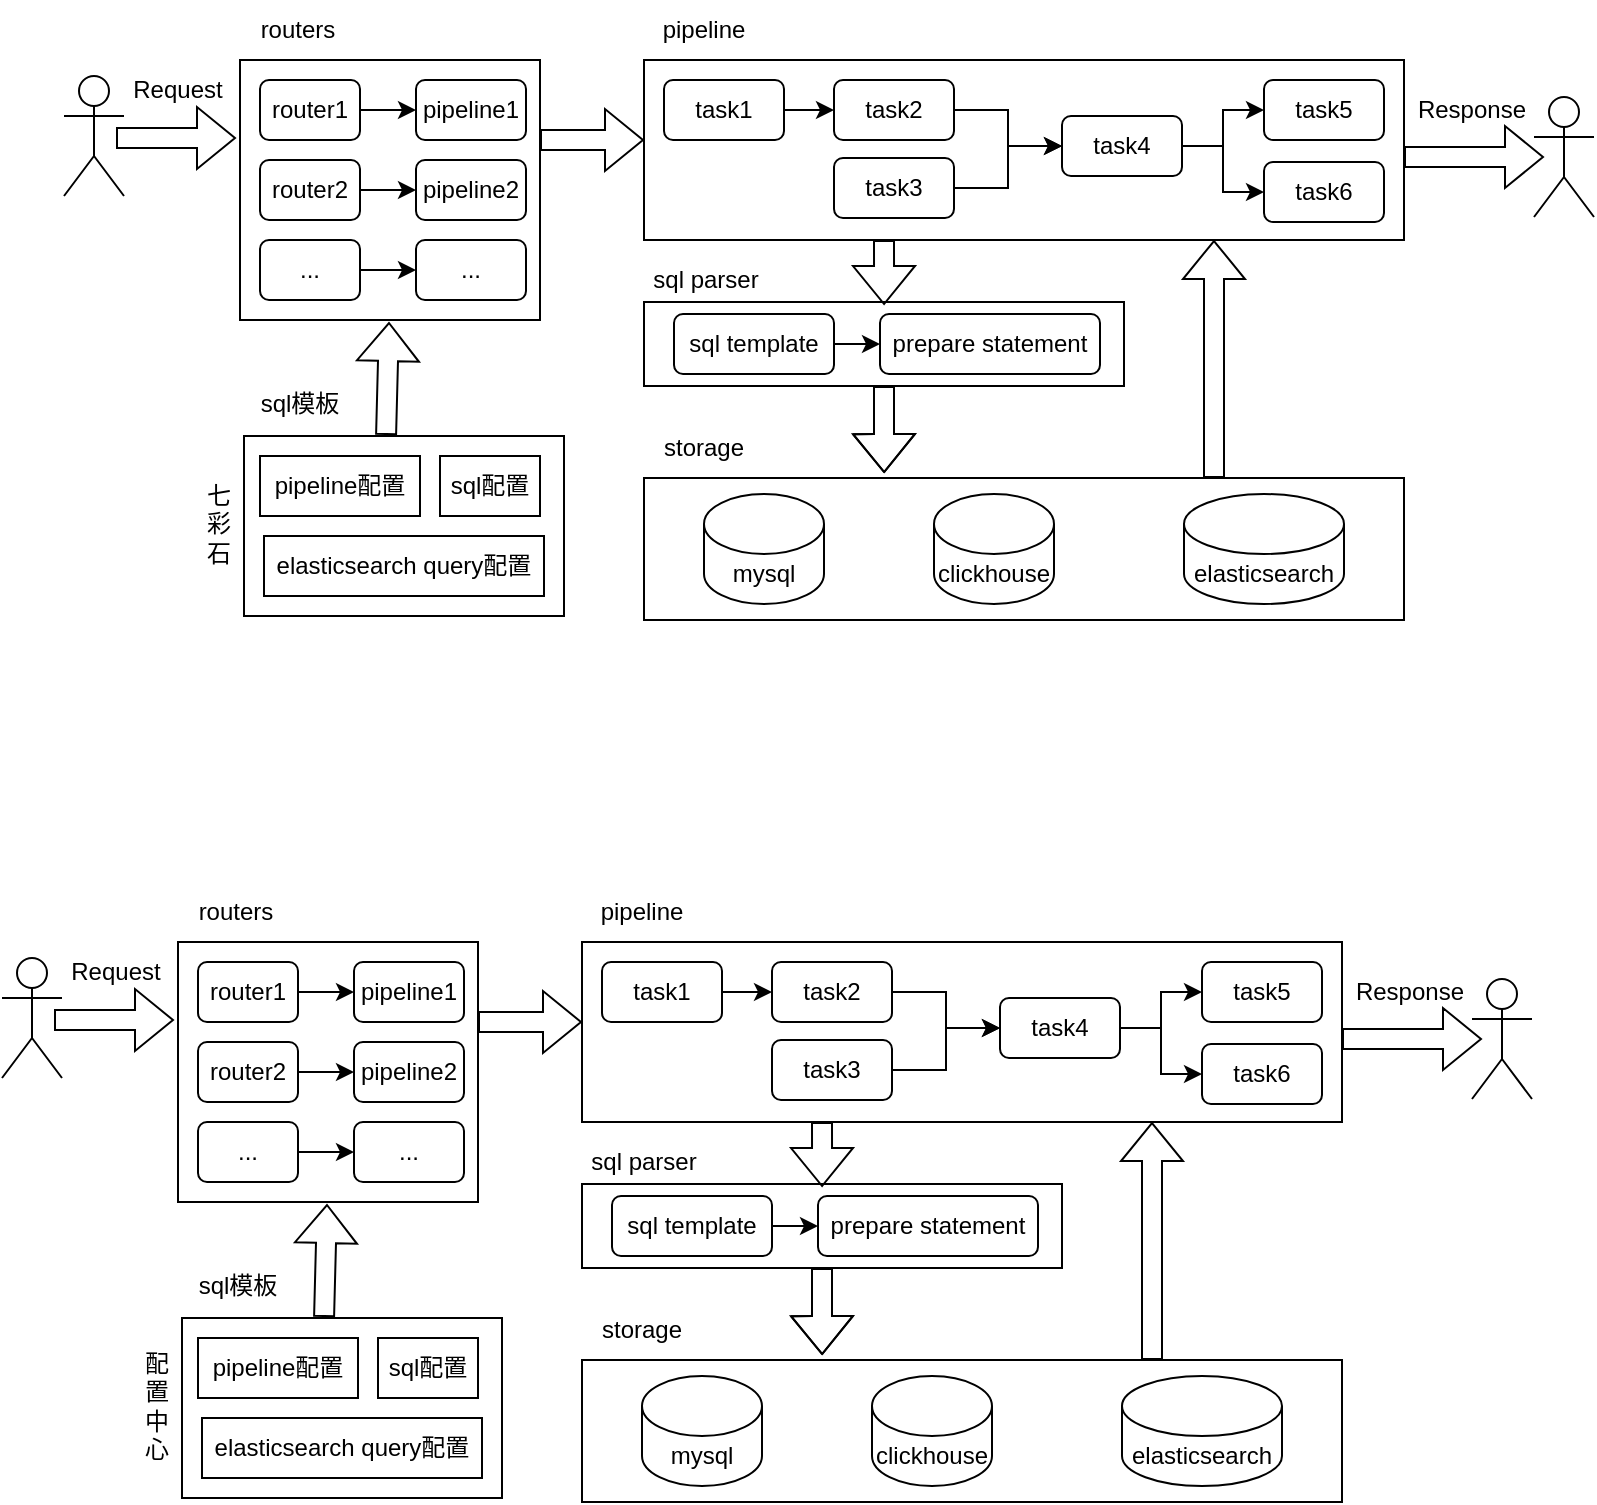<mxfile version="22.1.11" type="github">
  <diagram name="第 1 页" id="fFxLprVTc2z-0SbgyYG7">
    <mxGraphModel dx="2133" dy="913" grid="1" gridSize="10" guides="1" tooltips="1" connect="1" arrows="1" fold="1" page="1" pageScale="1" pageWidth="827" pageHeight="1169" math="0" shadow="0">
      <root>
        <mxCell id="0" />
        <mxCell id="1" parent="0" />
        <mxCell id="GYxL6wCpQ-yCbX0miNCR-65" style="edgeStyle=orthogonalEdgeStyle;rounded=0;orthogonalLoop=1;jettySize=auto;html=1;exitX=0.75;exitY=0;exitDx=0;exitDy=0;entryX=0.75;entryY=1;entryDx=0;entryDy=0;shape=flexArrow;" edge="1" parent="1" source="GYxL6wCpQ-yCbX0miNCR-48" target="GYxL6wCpQ-yCbX0miNCR-12">
          <mxGeometry relative="1" as="geometry" />
        </mxCell>
        <mxCell id="GYxL6wCpQ-yCbX0miNCR-48" value="" style="rounded=0;whiteSpace=wrap;html=1;fillColor=none;" vertex="1" parent="1">
          <mxGeometry x="230" y="438" width="380" height="71" as="geometry" />
        </mxCell>
        <mxCell id="GYxL6wCpQ-yCbX0miNCR-63" style="edgeStyle=orthogonalEdgeStyle;rounded=0;orthogonalLoop=1;jettySize=auto;html=1;exitX=0.25;exitY=1;exitDx=0;exitDy=0;entryX=0.396;entryY=0.036;entryDx=0;entryDy=0;entryPerimeter=0;shape=flexArrow;" edge="1" parent="1">
          <mxGeometry relative="1" as="geometry">
            <mxPoint x="350" y="319" as="sourcePoint" />
            <mxPoint x="350.04" y="351.512" as="targetPoint" />
          </mxGeometry>
        </mxCell>
        <mxCell id="GYxL6wCpQ-yCbX0miNCR-12" value="" style="rounded=0;whiteSpace=wrap;html=1;fillColor=none;" vertex="1" parent="1">
          <mxGeometry x="230" y="229" width="380" height="90" as="geometry" />
        </mxCell>
        <mxCell id="GYxL6wCpQ-yCbX0miNCR-7" style="edgeStyle=orthogonalEdgeStyle;rounded=0;orthogonalLoop=1;jettySize=auto;html=1;exitX=1;exitY=0.5;exitDx=0;exitDy=0;entryX=0;entryY=0.5;entryDx=0;entryDy=0;" edge="1" parent="1" source="GYxL6wCpQ-yCbX0miNCR-1" target="GYxL6wCpQ-yCbX0miNCR-2">
          <mxGeometry relative="1" as="geometry" />
        </mxCell>
        <mxCell id="GYxL6wCpQ-yCbX0miNCR-1" value="task1" style="rounded=1;whiteSpace=wrap;html=1;fillColor=none;" vertex="1" parent="1">
          <mxGeometry x="240" y="239" width="60" height="30" as="geometry" />
        </mxCell>
        <mxCell id="GYxL6wCpQ-yCbX0miNCR-8" style="edgeStyle=orthogonalEdgeStyle;rounded=0;orthogonalLoop=1;jettySize=auto;html=1;exitX=1;exitY=0.5;exitDx=0;exitDy=0;entryX=0;entryY=0.5;entryDx=0;entryDy=0;" edge="1" parent="1" source="GYxL6wCpQ-yCbX0miNCR-2" target="GYxL6wCpQ-yCbX0miNCR-4">
          <mxGeometry relative="1" as="geometry" />
        </mxCell>
        <mxCell id="GYxL6wCpQ-yCbX0miNCR-2" value="task2" style="rounded=1;whiteSpace=wrap;html=1;fillColor=none;" vertex="1" parent="1">
          <mxGeometry x="325" y="239" width="60" height="30" as="geometry" />
        </mxCell>
        <mxCell id="GYxL6wCpQ-yCbX0miNCR-9" style="edgeStyle=orthogonalEdgeStyle;rounded=0;orthogonalLoop=1;jettySize=auto;html=1;exitX=1;exitY=0.5;exitDx=0;exitDy=0;entryX=0;entryY=0.5;entryDx=0;entryDy=0;" edge="1" parent="1" source="GYxL6wCpQ-yCbX0miNCR-3" target="GYxL6wCpQ-yCbX0miNCR-4">
          <mxGeometry relative="1" as="geometry">
            <mxPoint x="429" y="307" as="targetPoint" />
          </mxGeometry>
        </mxCell>
        <mxCell id="GYxL6wCpQ-yCbX0miNCR-3" value="task3" style="rounded=1;whiteSpace=wrap;html=1;fillColor=none;" vertex="1" parent="1">
          <mxGeometry x="325" y="278" width="60" height="30" as="geometry" />
        </mxCell>
        <mxCell id="GYxL6wCpQ-yCbX0miNCR-10" style="edgeStyle=orthogonalEdgeStyle;rounded=0;orthogonalLoop=1;jettySize=auto;html=1;exitX=1;exitY=0.5;exitDx=0;exitDy=0;entryX=0;entryY=0.5;entryDx=0;entryDy=0;" edge="1" parent="1" source="GYxL6wCpQ-yCbX0miNCR-4" target="GYxL6wCpQ-yCbX0miNCR-6">
          <mxGeometry relative="1" as="geometry" />
        </mxCell>
        <mxCell id="GYxL6wCpQ-yCbX0miNCR-11" style="edgeStyle=orthogonalEdgeStyle;rounded=0;orthogonalLoop=1;jettySize=auto;html=1;exitX=1;exitY=0.5;exitDx=0;exitDy=0;entryX=0;entryY=0.5;entryDx=0;entryDy=0;" edge="1" parent="1" source="GYxL6wCpQ-yCbX0miNCR-4" target="GYxL6wCpQ-yCbX0miNCR-5">
          <mxGeometry relative="1" as="geometry" />
        </mxCell>
        <mxCell id="GYxL6wCpQ-yCbX0miNCR-4" value="task4" style="rounded=1;whiteSpace=wrap;html=1;fillColor=none;" vertex="1" parent="1">
          <mxGeometry x="439" y="257" width="60" height="30" as="geometry" />
        </mxCell>
        <mxCell id="GYxL6wCpQ-yCbX0miNCR-5" value="task6" style="rounded=1;whiteSpace=wrap;html=1;fillColor=none;" vertex="1" parent="1">
          <mxGeometry x="540" y="280" width="60" height="30" as="geometry" />
        </mxCell>
        <mxCell id="GYxL6wCpQ-yCbX0miNCR-6" value="task5" style="rounded=1;whiteSpace=wrap;html=1;fillColor=none;" vertex="1" parent="1">
          <mxGeometry x="540" y="239" width="60" height="30" as="geometry" />
        </mxCell>
        <mxCell id="GYxL6wCpQ-yCbX0miNCR-13" value="" style="shape=umlActor;verticalLabelPosition=bottom;verticalAlign=top;html=1;outlineConnect=0;fillColor=none;" vertex="1" parent="1">
          <mxGeometry x="-60" y="237" width="30" height="60" as="geometry" />
        </mxCell>
        <mxCell id="GYxL6wCpQ-yCbX0miNCR-14" value="" style="shape=flexArrow;endArrow=classic;html=1;rounded=0;" edge="1" parent="1">
          <mxGeometry width="50" height="50" relative="1" as="geometry">
            <mxPoint x="-34" y="268" as="sourcePoint" />
            <mxPoint x="26" y="268" as="targetPoint" />
          </mxGeometry>
        </mxCell>
        <mxCell id="GYxL6wCpQ-yCbX0miNCR-15" value="" style="shape=flexArrow;endArrow=classic;html=1;rounded=0;" edge="1" parent="1">
          <mxGeometry width="50" height="50" relative="1" as="geometry">
            <mxPoint x="610" y="277.5" as="sourcePoint" />
            <mxPoint x="680" y="277.5" as="targetPoint" />
          </mxGeometry>
        </mxCell>
        <mxCell id="GYxL6wCpQ-yCbX0miNCR-16" value="" style="shape=umlActor;verticalLabelPosition=bottom;verticalAlign=top;html=1;outlineConnect=0;fillColor=none;" vertex="1" parent="1">
          <mxGeometry x="675" y="247.5" width="30" height="60" as="geometry" />
        </mxCell>
        <mxCell id="GYxL6wCpQ-yCbX0miNCR-19" value="Request" style="text;html=1;strokeColor=none;fillColor=none;align=center;verticalAlign=middle;whiteSpace=wrap;rounded=0;" vertex="1" parent="1">
          <mxGeometry x="-33" y="229" width="60" height="30" as="geometry" />
        </mxCell>
        <mxCell id="GYxL6wCpQ-yCbX0miNCR-20" value="Response" style="text;html=1;strokeColor=none;fillColor=none;align=center;verticalAlign=middle;whiteSpace=wrap;rounded=0;" vertex="1" parent="1">
          <mxGeometry x="614" y="238.5" width="60" height="30" as="geometry" />
        </mxCell>
        <mxCell id="GYxL6wCpQ-yCbX0miNCR-23" value="" style="rounded=0;whiteSpace=wrap;html=1;fillColor=none;" vertex="1" parent="1">
          <mxGeometry x="28" y="229" width="150" height="130" as="geometry" />
        </mxCell>
        <mxCell id="GYxL6wCpQ-yCbX0miNCR-31" style="edgeStyle=orthogonalEdgeStyle;rounded=0;orthogonalLoop=1;jettySize=auto;html=1;exitX=1;exitY=0.5;exitDx=0;exitDy=0;entryX=0;entryY=0.5;entryDx=0;entryDy=0;" edge="1" parent="1" source="GYxL6wCpQ-yCbX0miNCR-24" target="GYxL6wCpQ-yCbX0miNCR-25">
          <mxGeometry relative="1" as="geometry" />
        </mxCell>
        <mxCell id="GYxL6wCpQ-yCbX0miNCR-24" value="router1" style="rounded=1;whiteSpace=wrap;html=1;fillColor=none;" vertex="1" parent="1">
          <mxGeometry x="38" y="239" width="50" height="30" as="geometry" />
        </mxCell>
        <mxCell id="GYxL6wCpQ-yCbX0miNCR-25" value="pipeline1" style="rounded=1;whiteSpace=wrap;html=1;fillColor=none;" vertex="1" parent="1">
          <mxGeometry x="116" y="239" width="55" height="30" as="geometry" />
        </mxCell>
        <mxCell id="GYxL6wCpQ-yCbX0miNCR-27" value="pipeline配置" style="rounded=0;whiteSpace=wrap;html=1;fillColor=none;" vertex="1" parent="1">
          <mxGeometry x="38" y="427" width="80" height="30" as="geometry" />
        </mxCell>
        <mxCell id="GYxL6wCpQ-yCbX0miNCR-28" value="sql配置" style="rounded=0;whiteSpace=wrap;html=1;fillColor=none;" vertex="1" parent="1">
          <mxGeometry x="128" y="427" width="50" height="30" as="geometry" />
        </mxCell>
        <mxCell id="GYxL6wCpQ-yCbX0miNCR-29" value="elasticsearch query配置" style="rounded=0;whiteSpace=wrap;html=1;fillColor=none;" vertex="1" parent="1">
          <mxGeometry x="40" y="467" width="140" height="30" as="geometry" />
        </mxCell>
        <mxCell id="GYxL6wCpQ-yCbX0miNCR-32" style="edgeStyle=orthogonalEdgeStyle;rounded=0;orthogonalLoop=1;jettySize=auto;html=1;exitX=1;exitY=0.5;exitDx=0;exitDy=0;entryX=0;entryY=0.5;entryDx=0;entryDy=0;" edge="1" parent="1" source="GYxL6wCpQ-yCbX0miNCR-33" target="GYxL6wCpQ-yCbX0miNCR-34">
          <mxGeometry relative="1" as="geometry" />
        </mxCell>
        <mxCell id="GYxL6wCpQ-yCbX0miNCR-33" value="router2" style="rounded=1;whiteSpace=wrap;html=1;fillColor=none;" vertex="1" parent="1">
          <mxGeometry x="38" y="279" width="50" height="30" as="geometry" />
        </mxCell>
        <mxCell id="GYxL6wCpQ-yCbX0miNCR-34" value="pipeline2" style="rounded=1;whiteSpace=wrap;html=1;fillColor=none;" vertex="1" parent="1">
          <mxGeometry x="116" y="279" width="55" height="30" as="geometry" />
        </mxCell>
        <mxCell id="GYxL6wCpQ-yCbX0miNCR-41" style="edgeStyle=orthogonalEdgeStyle;rounded=0;orthogonalLoop=1;jettySize=auto;html=1;exitX=1;exitY=0.5;exitDx=0;exitDy=0;entryX=0;entryY=0.5;entryDx=0;entryDy=0;" edge="1" parent="1" source="GYxL6wCpQ-yCbX0miNCR-42" target="GYxL6wCpQ-yCbX0miNCR-43">
          <mxGeometry relative="1" as="geometry" />
        </mxCell>
        <mxCell id="GYxL6wCpQ-yCbX0miNCR-42" value="..." style="rounded=1;whiteSpace=wrap;html=1;fillColor=none;" vertex="1" parent="1">
          <mxGeometry x="38" y="319" width="50" height="30" as="geometry" />
        </mxCell>
        <mxCell id="GYxL6wCpQ-yCbX0miNCR-43" value="..." style="rounded=1;whiteSpace=wrap;html=1;fillColor=none;" vertex="1" parent="1">
          <mxGeometry x="116" y="319" width="55" height="30" as="geometry" />
        </mxCell>
        <mxCell id="GYxL6wCpQ-yCbX0miNCR-44" value="" style="shape=flexArrow;endArrow=classic;html=1;rounded=0;" edge="1" parent="1">
          <mxGeometry width="50" height="50" relative="1" as="geometry">
            <mxPoint x="178" y="269" as="sourcePoint" />
            <mxPoint x="230" y="269" as="targetPoint" />
          </mxGeometry>
        </mxCell>
        <mxCell id="GYxL6wCpQ-yCbX0miNCR-45" value="mysql" style="shape=cylinder3;whiteSpace=wrap;html=1;boundedLbl=1;backgroundOutline=1;size=15;fillColor=none;" vertex="1" parent="1">
          <mxGeometry x="260" y="446" width="60" height="55" as="geometry" />
        </mxCell>
        <mxCell id="GYxL6wCpQ-yCbX0miNCR-46" value="clickhouse" style="shape=cylinder3;whiteSpace=wrap;html=1;boundedLbl=1;backgroundOutline=1;size=15;fillColor=none;" vertex="1" parent="1">
          <mxGeometry x="375" y="446" width="60" height="55" as="geometry" />
        </mxCell>
        <mxCell id="GYxL6wCpQ-yCbX0miNCR-47" value="elasticsearch" style="shape=cylinder3;whiteSpace=wrap;html=1;boundedLbl=1;backgroundOutline=1;size=15;fillColor=none;" vertex="1" parent="1">
          <mxGeometry x="500" y="446" width="80" height="55" as="geometry" />
        </mxCell>
        <mxCell id="GYxL6wCpQ-yCbX0miNCR-50" value="pipeline" style="text;html=1;strokeColor=none;fillColor=none;align=center;verticalAlign=middle;whiteSpace=wrap;rounded=0;" vertex="1" parent="1">
          <mxGeometry x="230" y="199" width="60" height="30" as="geometry" />
        </mxCell>
        <mxCell id="GYxL6wCpQ-yCbX0miNCR-52" value="" style="rounded=0;whiteSpace=wrap;html=1;fillColor=none;" vertex="1" parent="1">
          <mxGeometry x="30" y="417" width="160" height="90" as="geometry" />
        </mxCell>
        <mxCell id="GYxL6wCpQ-yCbX0miNCR-53" value="" style="shape=flexArrow;endArrow=classic;html=1;rounded=0;entryX=0.5;entryY=1;entryDx=0;entryDy=0;exitX=0.444;exitY=-0.006;exitDx=0;exitDy=0;exitPerimeter=0;" edge="1" parent="1" source="GYxL6wCpQ-yCbX0miNCR-52">
          <mxGeometry width="50" height="50" relative="1" as="geometry">
            <mxPoint x="102.5" y="390" as="sourcePoint" />
            <mxPoint x="102.5" y="360" as="targetPoint" />
          </mxGeometry>
        </mxCell>
        <mxCell id="GYxL6wCpQ-yCbX0miNCR-54" value="七彩石" style="text;html=1;strokeColor=none;fillColor=none;align=center;verticalAlign=middle;whiteSpace=wrap;rounded=0;direction=south;" vertex="1" parent="1">
          <mxGeometry x="5" y="426" width="25" height="70" as="geometry" />
        </mxCell>
        <mxCell id="GYxL6wCpQ-yCbX0miNCR-55" value="routers" style="text;html=1;strokeColor=none;fillColor=none;align=center;verticalAlign=middle;whiteSpace=wrap;rounded=0;" vertex="1" parent="1">
          <mxGeometry x="27" y="199" width="60" height="30" as="geometry" />
        </mxCell>
        <mxCell id="GYxL6wCpQ-yCbX0miNCR-56" value="storage" style="text;html=1;strokeColor=none;fillColor=none;align=center;verticalAlign=middle;whiteSpace=wrap;rounded=0;" vertex="1" parent="1">
          <mxGeometry x="230" y="408" width="60" height="30" as="geometry" />
        </mxCell>
        <mxCell id="GYxL6wCpQ-yCbX0miNCR-57" value="sql模板" style="text;html=1;strokeColor=none;fillColor=none;align=center;verticalAlign=middle;whiteSpace=wrap;rounded=0;" vertex="1" parent="1">
          <mxGeometry x="28" y="386" width="60" height="30" as="geometry" />
        </mxCell>
        <mxCell id="GYxL6wCpQ-yCbX0miNCR-58" value="" style="rounded=0;whiteSpace=wrap;html=1;fillColor=none;" vertex="1" parent="1">
          <mxGeometry x="230" y="350" width="240" height="42" as="geometry" />
        </mxCell>
        <mxCell id="GYxL6wCpQ-yCbX0miNCR-61" style="edgeStyle=orthogonalEdgeStyle;rounded=0;orthogonalLoop=1;jettySize=auto;html=1;exitX=1;exitY=0.5;exitDx=0;exitDy=0;entryX=0;entryY=0.5;entryDx=0;entryDy=0;" edge="1" parent="1" source="GYxL6wCpQ-yCbX0miNCR-59" target="GYxL6wCpQ-yCbX0miNCR-60">
          <mxGeometry relative="1" as="geometry" />
        </mxCell>
        <mxCell id="GYxL6wCpQ-yCbX0miNCR-59" value="sql template" style="rounded=1;whiteSpace=wrap;html=1;fillColor=none;" vertex="1" parent="1">
          <mxGeometry x="245" y="356" width="80" height="30" as="geometry" />
        </mxCell>
        <mxCell id="GYxL6wCpQ-yCbX0miNCR-60" value="prepare statement" style="rounded=1;whiteSpace=wrap;html=1;fillColor=none;" vertex="1" parent="1">
          <mxGeometry x="348" y="356" width="110" height="30" as="geometry" />
        </mxCell>
        <mxCell id="GYxL6wCpQ-yCbX0miNCR-62" value="sql parser" style="text;html=1;strokeColor=none;fillColor=none;align=center;verticalAlign=middle;whiteSpace=wrap;rounded=0;" vertex="1" parent="1">
          <mxGeometry x="231" y="324" width="60" height="30" as="geometry" />
        </mxCell>
        <mxCell id="GYxL6wCpQ-yCbX0miNCR-66" style="edgeStyle=orthogonalEdgeStyle;rounded=0;orthogonalLoop=1;jettySize=auto;html=1;exitX=0.5;exitY=1;exitDx=0;exitDy=0;entryX=0.316;entryY=-0.035;entryDx=0;entryDy=0;entryPerimeter=0;shape=flexArrow;" edge="1" parent="1" source="GYxL6wCpQ-yCbX0miNCR-58" target="GYxL6wCpQ-yCbX0miNCR-48">
          <mxGeometry relative="1" as="geometry" />
        </mxCell>
        <mxCell id="GYxL6wCpQ-yCbX0miNCR-67" style="edgeStyle=orthogonalEdgeStyle;rounded=0;orthogonalLoop=1;jettySize=auto;html=1;exitX=0.75;exitY=0;exitDx=0;exitDy=0;entryX=0.75;entryY=1;entryDx=0;entryDy=0;shape=flexArrow;" edge="1" parent="1" source="GYxL6wCpQ-yCbX0miNCR-68" target="GYxL6wCpQ-yCbX0miNCR-70">
          <mxGeometry relative="1" as="geometry" />
        </mxCell>
        <mxCell id="GYxL6wCpQ-yCbX0miNCR-68" value="" style="rounded=0;whiteSpace=wrap;html=1;fillColor=none;" vertex="1" parent="1">
          <mxGeometry x="199" y="879" width="380" height="71" as="geometry" />
        </mxCell>
        <mxCell id="GYxL6wCpQ-yCbX0miNCR-69" style="edgeStyle=orthogonalEdgeStyle;rounded=0;orthogonalLoop=1;jettySize=auto;html=1;exitX=0.25;exitY=1;exitDx=0;exitDy=0;entryX=0.396;entryY=0.036;entryDx=0;entryDy=0;entryPerimeter=0;shape=flexArrow;" edge="1" parent="1">
          <mxGeometry relative="1" as="geometry">
            <mxPoint x="319" y="760" as="sourcePoint" />
            <mxPoint x="319.04" y="792.512" as="targetPoint" />
          </mxGeometry>
        </mxCell>
        <mxCell id="GYxL6wCpQ-yCbX0miNCR-70" value="" style="rounded=0;whiteSpace=wrap;html=1;fillColor=none;" vertex="1" parent="1">
          <mxGeometry x="199" y="670" width="380" height="90" as="geometry" />
        </mxCell>
        <mxCell id="GYxL6wCpQ-yCbX0miNCR-71" style="edgeStyle=orthogonalEdgeStyle;rounded=0;orthogonalLoop=1;jettySize=auto;html=1;exitX=1;exitY=0.5;exitDx=0;exitDy=0;entryX=0;entryY=0.5;entryDx=0;entryDy=0;" edge="1" parent="1" source="GYxL6wCpQ-yCbX0miNCR-72" target="GYxL6wCpQ-yCbX0miNCR-74">
          <mxGeometry relative="1" as="geometry" />
        </mxCell>
        <mxCell id="GYxL6wCpQ-yCbX0miNCR-72" value="task1" style="rounded=1;whiteSpace=wrap;html=1;fillColor=none;" vertex="1" parent="1">
          <mxGeometry x="209" y="680" width="60" height="30" as="geometry" />
        </mxCell>
        <mxCell id="GYxL6wCpQ-yCbX0miNCR-73" style="edgeStyle=orthogonalEdgeStyle;rounded=0;orthogonalLoop=1;jettySize=auto;html=1;exitX=1;exitY=0.5;exitDx=0;exitDy=0;entryX=0;entryY=0.5;entryDx=0;entryDy=0;" edge="1" parent="1" source="GYxL6wCpQ-yCbX0miNCR-74" target="GYxL6wCpQ-yCbX0miNCR-79">
          <mxGeometry relative="1" as="geometry" />
        </mxCell>
        <mxCell id="GYxL6wCpQ-yCbX0miNCR-74" value="task2" style="rounded=1;whiteSpace=wrap;html=1;fillColor=none;" vertex="1" parent="1">
          <mxGeometry x="294" y="680" width="60" height="30" as="geometry" />
        </mxCell>
        <mxCell id="GYxL6wCpQ-yCbX0miNCR-75" style="edgeStyle=orthogonalEdgeStyle;rounded=0;orthogonalLoop=1;jettySize=auto;html=1;exitX=1;exitY=0.5;exitDx=0;exitDy=0;entryX=0;entryY=0.5;entryDx=0;entryDy=0;" edge="1" parent="1" source="GYxL6wCpQ-yCbX0miNCR-76" target="GYxL6wCpQ-yCbX0miNCR-79">
          <mxGeometry relative="1" as="geometry">
            <mxPoint x="398" y="748" as="targetPoint" />
          </mxGeometry>
        </mxCell>
        <mxCell id="GYxL6wCpQ-yCbX0miNCR-76" value="task3" style="rounded=1;whiteSpace=wrap;html=1;fillColor=none;" vertex="1" parent="1">
          <mxGeometry x="294" y="719" width="60" height="30" as="geometry" />
        </mxCell>
        <mxCell id="GYxL6wCpQ-yCbX0miNCR-77" style="edgeStyle=orthogonalEdgeStyle;rounded=0;orthogonalLoop=1;jettySize=auto;html=1;exitX=1;exitY=0.5;exitDx=0;exitDy=0;entryX=0;entryY=0.5;entryDx=0;entryDy=0;" edge="1" parent="1" source="GYxL6wCpQ-yCbX0miNCR-79" target="GYxL6wCpQ-yCbX0miNCR-81">
          <mxGeometry relative="1" as="geometry" />
        </mxCell>
        <mxCell id="GYxL6wCpQ-yCbX0miNCR-78" style="edgeStyle=orthogonalEdgeStyle;rounded=0;orthogonalLoop=1;jettySize=auto;html=1;exitX=1;exitY=0.5;exitDx=0;exitDy=0;entryX=0;entryY=0.5;entryDx=0;entryDy=0;" edge="1" parent="1" source="GYxL6wCpQ-yCbX0miNCR-79" target="GYxL6wCpQ-yCbX0miNCR-80">
          <mxGeometry relative="1" as="geometry" />
        </mxCell>
        <mxCell id="GYxL6wCpQ-yCbX0miNCR-79" value="task4" style="rounded=1;whiteSpace=wrap;html=1;fillColor=none;" vertex="1" parent="1">
          <mxGeometry x="408" y="698" width="60" height="30" as="geometry" />
        </mxCell>
        <mxCell id="GYxL6wCpQ-yCbX0miNCR-80" value="task6" style="rounded=1;whiteSpace=wrap;html=1;fillColor=none;" vertex="1" parent="1">
          <mxGeometry x="509" y="721" width="60" height="30" as="geometry" />
        </mxCell>
        <mxCell id="GYxL6wCpQ-yCbX0miNCR-81" value="task5" style="rounded=1;whiteSpace=wrap;html=1;fillColor=none;" vertex="1" parent="1">
          <mxGeometry x="509" y="680" width="60" height="30" as="geometry" />
        </mxCell>
        <mxCell id="GYxL6wCpQ-yCbX0miNCR-82" value="" style="shape=umlActor;verticalLabelPosition=bottom;verticalAlign=top;html=1;outlineConnect=0;fillColor=none;" vertex="1" parent="1">
          <mxGeometry x="-91" y="678" width="30" height="60" as="geometry" />
        </mxCell>
        <mxCell id="GYxL6wCpQ-yCbX0miNCR-83" value="" style="shape=flexArrow;endArrow=classic;html=1;rounded=0;" edge="1" parent="1">
          <mxGeometry width="50" height="50" relative="1" as="geometry">
            <mxPoint x="-65" y="709" as="sourcePoint" />
            <mxPoint x="-5" y="709" as="targetPoint" />
          </mxGeometry>
        </mxCell>
        <mxCell id="GYxL6wCpQ-yCbX0miNCR-84" value="" style="shape=flexArrow;endArrow=classic;html=1;rounded=0;" edge="1" parent="1">
          <mxGeometry width="50" height="50" relative="1" as="geometry">
            <mxPoint x="579" y="718.5" as="sourcePoint" />
            <mxPoint x="649" y="718.5" as="targetPoint" />
          </mxGeometry>
        </mxCell>
        <mxCell id="GYxL6wCpQ-yCbX0miNCR-85" value="" style="shape=umlActor;verticalLabelPosition=bottom;verticalAlign=top;html=1;outlineConnect=0;fillColor=none;" vertex="1" parent="1">
          <mxGeometry x="644" y="688.5" width="30" height="60" as="geometry" />
        </mxCell>
        <mxCell id="GYxL6wCpQ-yCbX0miNCR-86" value="Request" style="text;html=1;strokeColor=none;fillColor=none;align=center;verticalAlign=middle;whiteSpace=wrap;rounded=0;" vertex="1" parent="1">
          <mxGeometry x="-64" y="670" width="60" height="30" as="geometry" />
        </mxCell>
        <mxCell id="GYxL6wCpQ-yCbX0miNCR-87" value="Response" style="text;html=1;strokeColor=none;fillColor=none;align=center;verticalAlign=middle;whiteSpace=wrap;rounded=0;" vertex="1" parent="1">
          <mxGeometry x="583" y="679.5" width="60" height="30" as="geometry" />
        </mxCell>
        <mxCell id="GYxL6wCpQ-yCbX0miNCR-88" value="" style="rounded=0;whiteSpace=wrap;html=1;fillColor=none;" vertex="1" parent="1">
          <mxGeometry x="-3" y="670" width="150" height="130" as="geometry" />
        </mxCell>
        <mxCell id="GYxL6wCpQ-yCbX0miNCR-89" style="edgeStyle=orthogonalEdgeStyle;rounded=0;orthogonalLoop=1;jettySize=auto;html=1;exitX=1;exitY=0.5;exitDx=0;exitDy=0;entryX=0;entryY=0.5;entryDx=0;entryDy=0;" edge="1" parent="1" source="GYxL6wCpQ-yCbX0miNCR-90" target="GYxL6wCpQ-yCbX0miNCR-91">
          <mxGeometry relative="1" as="geometry" />
        </mxCell>
        <mxCell id="GYxL6wCpQ-yCbX0miNCR-90" value="router1" style="rounded=1;whiteSpace=wrap;html=1;fillColor=none;" vertex="1" parent="1">
          <mxGeometry x="7" y="680" width="50" height="30" as="geometry" />
        </mxCell>
        <mxCell id="GYxL6wCpQ-yCbX0miNCR-91" value="pipeline1" style="rounded=1;whiteSpace=wrap;html=1;fillColor=none;" vertex="1" parent="1">
          <mxGeometry x="85" y="680" width="55" height="30" as="geometry" />
        </mxCell>
        <mxCell id="GYxL6wCpQ-yCbX0miNCR-92" value="pipeline配置" style="rounded=0;whiteSpace=wrap;html=1;fillColor=none;" vertex="1" parent="1">
          <mxGeometry x="7" y="868" width="80" height="30" as="geometry" />
        </mxCell>
        <mxCell id="GYxL6wCpQ-yCbX0miNCR-93" value="sql配置" style="rounded=0;whiteSpace=wrap;html=1;fillColor=none;" vertex="1" parent="1">
          <mxGeometry x="97" y="868" width="50" height="30" as="geometry" />
        </mxCell>
        <mxCell id="GYxL6wCpQ-yCbX0miNCR-94" value="elasticsearch query配置" style="rounded=0;whiteSpace=wrap;html=1;fillColor=none;" vertex="1" parent="1">
          <mxGeometry x="9" y="908" width="140" height="30" as="geometry" />
        </mxCell>
        <mxCell id="GYxL6wCpQ-yCbX0miNCR-95" style="edgeStyle=orthogonalEdgeStyle;rounded=0;orthogonalLoop=1;jettySize=auto;html=1;exitX=1;exitY=0.5;exitDx=0;exitDy=0;entryX=0;entryY=0.5;entryDx=0;entryDy=0;" edge="1" parent="1" source="GYxL6wCpQ-yCbX0miNCR-96" target="GYxL6wCpQ-yCbX0miNCR-97">
          <mxGeometry relative="1" as="geometry" />
        </mxCell>
        <mxCell id="GYxL6wCpQ-yCbX0miNCR-96" value="router2" style="rounded=1;whiteSpace=wrap;html=1;fillColor=none;" vertex="1" parent="1">
          <mxGeometry x="7" y="720" width="50" height="30" as="geometry" />
        </mxCell>
        <mxCell id="GYxL6wCpQ-yCbX0miNCR-97" value="pipeline2" style="rounded=1;whiteSpace=wrap;html=1;fillColor=none;" vertex="1" parent="1">
          <mxGeometry x="85" y="720" width="55" height="30" as="geometry" />
        </mxCell>
        <mxCell id="GYxL6wCpQ-yCbX0miNCR-98" style="edgeStyle=orthogonalEdgeStyle;rounded=0;orthogonalLoop=1;jettySize=auto;html=1;exitX=1;exitY=0.5;exitDx=0;exitDy=0;entryX=0;entryY=0.5;entryDx=0;entryDy=0;" edge="1" parent="1" source="GYxL6wCpQ-yCbX0miNCR-99" target="GYxL6wCpQ-yCbX0miNCR-100">
          <mxGeometry relative="1" as="geometry" />
        </mxCell>
        <mxCell id="GYxL6wCpQ-yCbX0miNCR-99" value="..." style="rounded=1;whiteSpace=wrap;html=1;fillColor=none;" vertex="1" parent="1">
          <mxGeometry x="7" y="760" width="50" height="30" as="geometry" />
        </mxCell>
        <mxCell id="GYxL6wCpQ-yCbX0miNCR-100" value="..." style="rounded=1;whiteSpace=wrap;html=1;fillColor=none;" vertex="1" parent="1">
          <mxGeometry x="85" y="760" width="55" height="30" as="geometry" />
        </mxCell>
        <mxCell id="GYxL6wCpQ-yCbX0miNCR-101" value="" style="shape=flexArrow;endArrow=classic;html=1;rounded=0;" edge="1" parent="1">
          <mxGeometry width="50" height="50" relative="1" as="geometry">
            <mxPoint x="147" y="710" as="sourcePoint" />
            <mxPoint x="199" y="710" as="targetPoint" />
          </mxGeometry>
        </mxCell>
        <mxCell id="GYxL6wCpQ-yCbX0miNCR-102" value="mysql" style="shape=cylinder3;whiteSpace=wrap;html=1;boundedLbl=1;backgroundOutline=1;size=15;fillColor=none;" vertex="1" parent="1">
          <mxGeometry x="229" y="887" width="60" height="55" as="geometry" />
        </mxCell>
        <mxCell id="GYxL6wCpQ-yCbX0miNCR-103" value="clickhouse" style="shape=cylinder3;whiteSpace=wrap;html=1;boundedLbl=1;backgroundOutline=1;size=15;fillColor=none;" vertex="1" parent="1">
          <mxGeometry x="344" y="887" width="60" height="55" as="geometry" />
        </mxCell>
        <mxCell id="GYxL6wCpQ-yCbX0miNCR-104" value="elasticsearch" style="shape=cylinder3;whiteSpace=wrap;html=1;boundedLbl=1;backgroundOutline=1;size=15;fillColor=none;" vertex="1" parent="1">
          <mxGeometry x="469" y="887" width="80" height="55" as="geometry" />
        </mxCell>
        <mxCell id="GYxL6wCpQ-yCbX0miNCR-105" value="pipeline" style="text;html=1;strokeColor=none;fillColor=none;align=center;verticalAlign=middle;whiteSpace=wrap;rounded=0;" vertex="1" parent="1">
          <mxGeometry x="199" y="640" width="60" height="30" as="geometry" />
        </mxCell>
        <mxCell id="GYxL6wCpQ-yCbX0miNCR-106" value="" style="rounded=0;whiteSpace=wrap;html=1;fillColor=none;" vertex="1" parent="1">
          <mxGeometry x="-1" y="858" width="160" height="90" as="geometry" />
        </mxCell>
        <mxCell id="GYxL6wCpQ-yCbX0miNCR-107" value="" style="shape=flexArrow;endArrow=classic;html=1;rounded=0;entryX=0.5;entryY=1;entryDx=0;entryDy=0;exitX=0.444;exitY=-0.006;exitDx=0;exitDy=0;exitPerimeter=0;" edge="1" parent="1" source="GYxL6wCpQ-yCbX0miNCR-106">
          <mxGeometry width="50" height="50" relative="1" as="geometry">
            <mxPoint x="71.5" y="831" as="sourcePoint" />
            <mxPoint x="71.5" y="801" as="targetPoint" />
          </mxGeometry>
        </mxCell>
        <mxCell id="GYxL6wCpQ-yCbX0miNCR-108" value="配置中心" style="text;html=1;strokeColor=none;fillColor=none;align=center;verticalAlign=middle;whiteSpace=wrap;rounded=0;direction=south;" vertex="1" parent="1">
          <mxGeometry x="-26" y="867" width="25" height="70" as="geometry" />
        </mxCell>
        <mxCell id="GYxL6wCpQ-yCbX0miNCR-109" value="routers" style="text;html=1;strokeColor=none;fillColor=none;align=center;verticalAlign=middle;whiteSpace=wrap;rounded=0;" vertex="1" parent="1">
          <mxGeometry x="-4" y="640" width="60" height="30" as="geometry" />
        </mxCell>
        <mxCell id="GYxL6wCpQ-yCbX0miNCR-110" value="storage" style="text;html=1;strokeColor=none;fillColor=none;align=center;verticalAlign=middle;whiteSpace=wrap;rounded=0;" vertex="1" parent="1">
          <mxGeometry x="199" y="849" width="60" height="30" as="geometry" />
        </mxCell>
        <mxCell id="GYxL6wCpQ-yCbX0miNCR-111" value="sql模板" style="text;html=1;strokeColor=none;fillColor=none;align=center;verticalAlign=middle;whiteSpace=wrap;rounded=0;" vertex="1" parent="1">
          <mxGeometry x="-3" y="827" width="60" height="30" as="geometry" />
        </mxCell>
        <mxCell id="GYxL6wCpQ-yCbX0miNCR-112" value="" style="rounded=0;whiteSpace=wrap;html=1;fillColor=none;" vertex="1" parent="1">
          <mxGeometry x="199" y="791" width="240" height="42" as="geometry" />
        </mxCell>
        <mxCell id="GYxL6wCpQ-yCbX0miNCR-113" style="edgeStyle=orthogonalEdgeStyle;rounded=0;orthogonalLoop=1;jettySize=auto;html=1;exitX=1;exitY=0.5;exitDx=0;exitDy=0;entryX=0;entryY=0.5;entryDx=0;entryDy=0;" edge="1" parent="1" source="GYxL6wCpQ-yCbX0miNCR-114" target="GYxL6wCpQ-yCbX0miNCR-115">
          <mxGeometry relative="1" as="geometry" />
        </mxCell>
        <mxCell id="GYxL6wCpQ-yCbX0miNCR-114" value="sql template" style="rounded=1;whiteSpace=wrap;html=1;fillColor=none;" vertex="1" parent="1">
          <mxGeometry x="214" y="797" width="80" height="30" as="geometry" />
        </mxCell>
        <mxCell id="GYxL6wCpQ-yCbX0miNCR-115" value="prepare statement" style="rounded=1;whiteSpace=wrap;html=1;fillColor=none;" vertex="1" parent="1">
          <mxGeometry x="317" y="797" width="110" height="30" as="geometry" />
        </mxCell>
        <mxCell id="GYxL6wCpQ-yCbX0miNCR-116" value="sql parser" style="text;html=1;strokeColor=none;fillColor=none;align=center;verticalAlign=middle;whiteSpace=wrap;rounded=0;" vertex="1" parent="1">
          <mxGeometry x="200" y="765" width="60" height="30" as="geometry" />
        </mxCell>
        <mxCell id="GYxL6wCpQ-yCbX0miNCR-117" style="edgeStyle=orthogonalEdgeStyle;rounded=0;orthogonalLoop=1;jettySize=auto;html=1;exitX=0.5;exitY=1;exitDx=0;exitDy=0;entryX=0.316;entryY=-0.035;entryDx=0;entryDy=0;entryPerimeter=0;shape=flexArrow;" edge="1" parent="1" source="GYxL6wCpQ-yCbX0miNCR-112" target="GYxL6wCpQ-yCbX0miNCR-68">
          <mxGeometry relative="1" as="geometry" />
        </mxCell>
      </root>
    </mxGraphModel>
  </diagram>
</mxfile>
